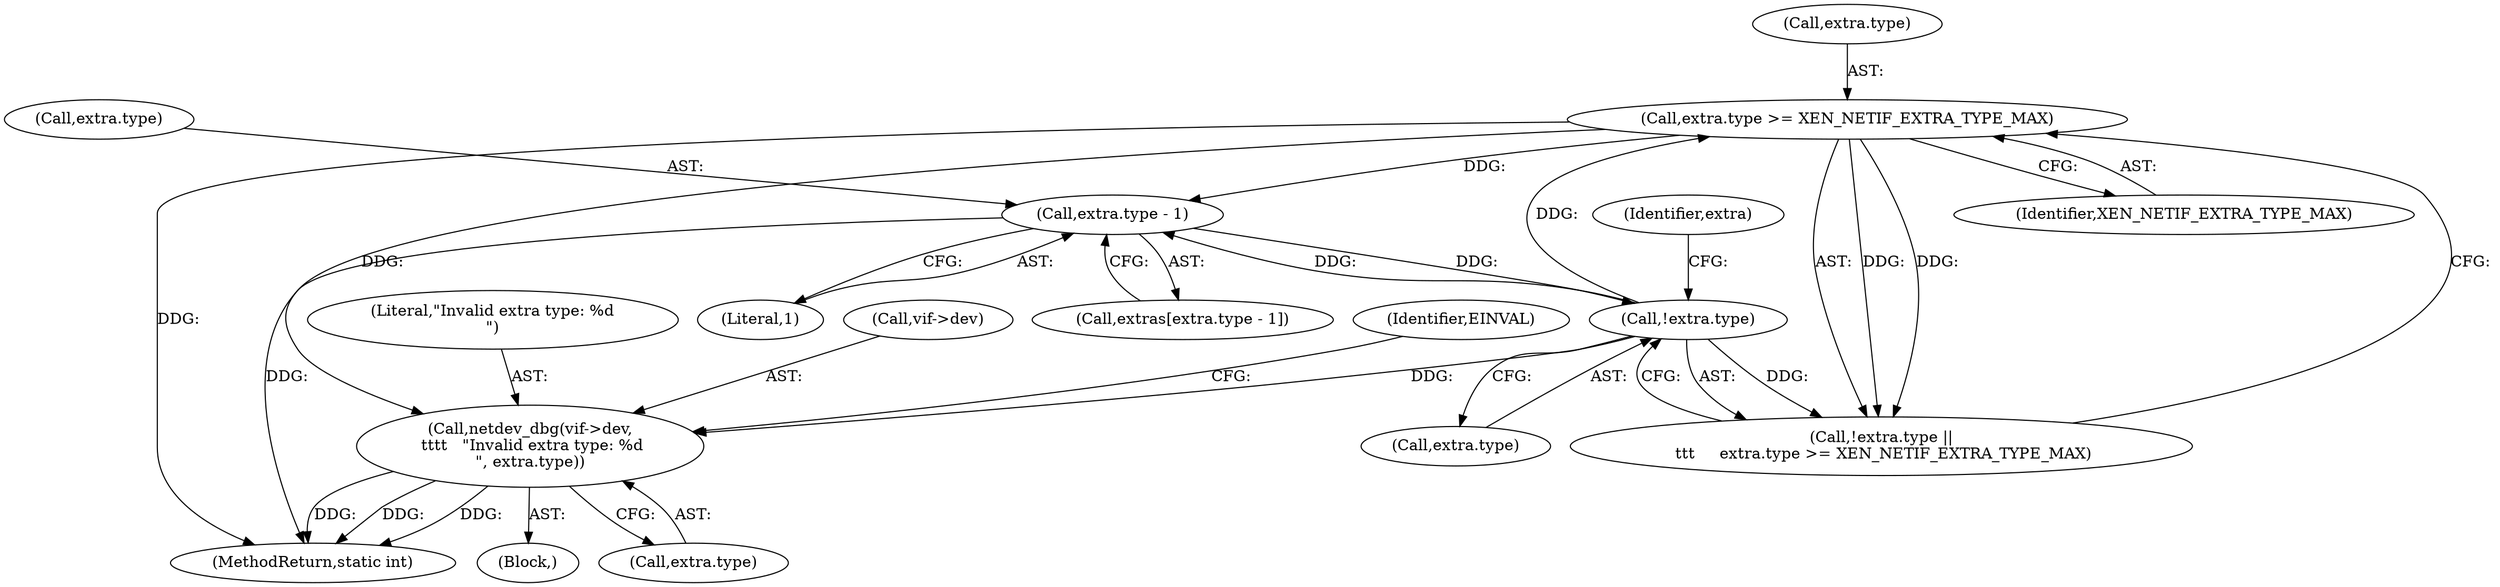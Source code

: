 digraph "1_linux_48856286b64e4b66ec62b94e504d0b29c1ade664_2@pointer" {
"1000163" [label="(Call,netdev_dbg(vif->dev,\n \t\t\t\t   \"Invalid extra type: %d\n\", extra.type))"];
"1000149" [label="(Call,extra.type >= XEN_NETIF_EXTRA_TYPE_MAX)"];
"1000145" [label="(Call,!extra.type)"];
"1000178" [label="(Call,extra.type - 1)"];
"1000163" [label="(Call,netdev_dbg(vif->dev,\n \t\t\t\t   \"Invalid extra type: %d\n\", extra.type))"];
"1000144" [label="(Call,!extra.type ||\n \t\t\t     extra.type >= XEN_NETIF_EXTRA_TYPE_MAX)"];
"1000182" [label="(Literal,1)"];
"1000150" [label="(Call,extra.type)"];
"1000178" [label="(Call,extra.type - 1)"];
"1000202" [label="(MethodReturn,static int)"];
"1000176" [label="(Call,extras[extra.type - 1])"];
"1000167" [label="(Literal,\"Invalid extra type: %d\n\")"];
"1000145" [label="(Call,!extra.type)"];
"1000179" [label="(Call,extra.type)"];
"1000146" [label="(Call,extra.type)"];
"1000153" [label="(Identifier,XEN_NETIF_EXTRA_TYPE_MAX)"];
"1000151" [label="(Identifier,extra)"];
"1000149" [label="(Call,extra.type >= XEN_NETIF_EXTRA_TYPE_MAX)"];
"1000164" [label="(Call,vif->dev)"];
"1000154" [label="(Block,)"];
"1000168" [label="(Call,extra.type)"];
"1000173" [label="(Identifier,EINVAL)"];
"1000163" -> "1000154"  [label="AST: "];
"1000163" -> "1000168"  [label="CFG: "];
"1000164" -> "1000163"  [label="AST: "];
"1000167" -> "1000163"  [label="AST: "];
"1000168" -> "1000163"  [label="AST: "];
"1000173" -> "1000163"  [label="CFG: "];
"1000163" -> "1000202"  [label="DDG: "];
"1000163" -> "1000202"  [label="DDG: "];
"1000163" -> "1000202"  [label="DDG: "];
"1000149" -> "1000163"  [label="DDG: "];
"1000145" -> "1000163"  [label="DDG: "];
"1000149" -> "1000144"  [label="AST: "];
"1000149" -> "1000153"  [label="CFG: "];
"1000150" -> "1000149"  [label="AST: "];
"1000153" -> "1000149"  [label="AST: "];
"1000144" -> "1000149"  [label="CFG: "];
"1000149" -> "1000202"  [label="DDG: "];
"1000149" -> "1000144"  [label="DDG: "];
"1000149" -> "1000144"  [label="DDG: "];
"1000145" -> "1000149"  [label="DDG: "];
"1000149" -> "1000178"  [label="DDG: "];
"1000145" -> "1000144"  [label="AST: "];
"1000145" -> "1000146"  [label="CFG: "];
"1000146" -> "1000145"  [label="AST: "];
"1000151" -> "1000145"  [label="CFG: "];
"1000144" -> "1000145"  [label="CFG: "];
"1000145" -> "1000144"  [label="DDG: "];
"1000178" -> "1000145"  [label="DDG: "];
"1000145" -> "1000178"  [label="DDG: "];
"1000178" -> "1000176"  [label="AST: "];
"1000178" -> "1000182"  [label="CFG: "];
"1000179" -> "1000178"  [label="AST: "];
"1000182" -> "1000178"  [label="AST: "];
"1000176" -> "1000178"  [label="CFG: "];
"1000178" -> "1000202"  [label="DDG: "];
}

